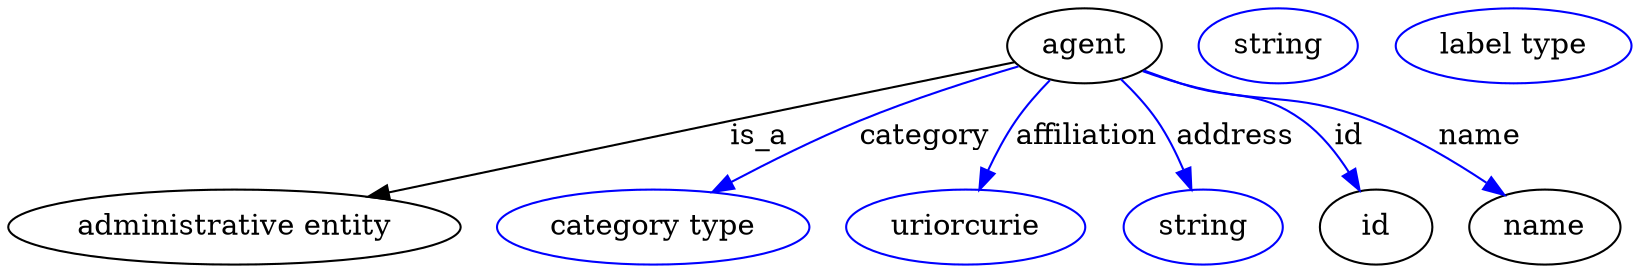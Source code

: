 digraph {
	graph [bb="0,0,642.39,123"];
	node [label="\N"];
	agent	 [height=0.5,
		label=agent,
		pos="412.84,105",
		width=0.83048];
	"administrative entity"	 [height=0.5,
		pos="83.843,18",
		width=2.329];
	agent -> "administrative entity"	 [label=is_a,
		lp="286.84,61.5",
		pos="e,136.8,32.109 385.28,97.781 357.61,90.528 313.77,79.019 275.84,69 232.68,57.597 184.08,44.688 146.58,34.71"];
	category	 [color=blue,
		height=0.5,
		label="category type",
		pos="243.84,18",
		width=1.6249];
	agent -> category	 [color=blue,
		label=category,
		lp="350.34,61.5",
		pos="e,268.32,34.429 387.16,95.453 369.82,88.715 346.58,79.116 326.84,69 309.86,60.293 291.72,49.352 276.74,39.838",
		style=solid];
	affiliation	 [color=blue,
		height=0.5,
		label=uriorcurie,
		pos="365.84,18",
		width=1.2638];
	agent -> affiliation	 [color=blue,
		label=affiliation,
		lp="410.84,61.5",
		pos="e,370.6,36.104 398.02,88.997 393.03,83.036 387.75,76.009 383.84,69 379.84,61.816 376.46,53.576 373.76,45.844",
		style=solid];
	address	 [color=blue,
		height=0.5,
		label=string,
		pos="459.84,18",
		width=0.84854];
	agent -> address	 [color=blue,
		label=address,
		lp="466.34,61.5",
		pos="e,453.15,35.881 425.26,88.598 429.52,82.6 434.15,75.652 437.84,69 441.99,61.532 445.9,53.125 449.25,45.323",
		style=solid];
	id	 [height=0.5,
		pos="535.84,18",
		width=0.75];
	agent -> id	 [color=blue,
		label=id,
		lp="513.34,61.5",
		pos="e,524.33,34.354 436.53,93.694 441.26,91.459 446.2,89.142 450.84,87 468.54,78.827 475.15,80.569 490.84,69 500.88,61.596 510.3,51.617 \
517.9,42.448",
		style=solid];
	name	 [height=0.5,
		pos="611.84,18",
		width=0.84854];
	agent -> name	 [color=blue,
		label=name,
		lp="569.34,61.5",
		pos="e,591.8,31.633 435.85,93.215 440.72,90.97 445.89,88.771 450.84,87 481.9,75.886 492.24,81.316 522.84,69 543.89,60.528 566.03,47.857 \
582.97,37.264",
		style=solid];
	agent_id	 [color=blue,
		height=0.5,
		label=string,
		pos="490.84,105",
		width=0.84854];
	agent_name	 [color=blue,
		height=0.5,
		label="label type",
		pos="584.84,105",
		width=1.2638];
}
